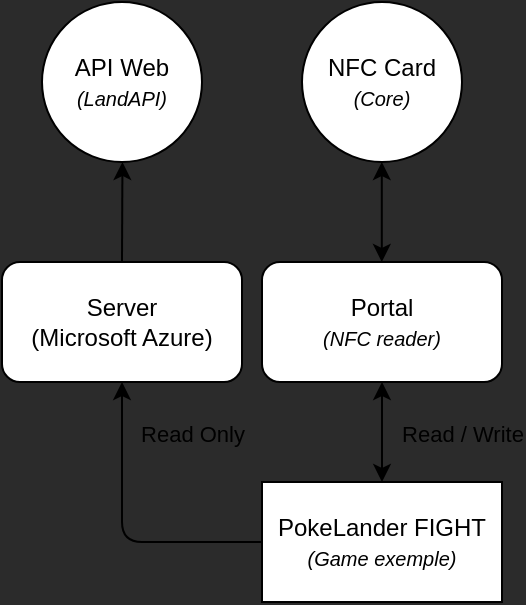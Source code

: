<mxfile version="22.1.16" type="device">
  <diagram name="Page-1" id="4cLpT11_sbqyCf1jBhfF">
    <mxGraphModel dx="691" dy="-1" grid="0" gridSize="10" guides="1" tooltips="1" connect="1" arrows="1" fold="1" page="0" pageScale="1" pageWidth="827" pageHeight="1169" background="#2b2b2b" math="0" shadow="0">
      <root>
        <mxCell id="0" />
        <mxCell id="1" parent="0" />
        <mxCell id="7u_rVeXJhvl1PEzHxt-7-2" value="NFC Card&lt;br&gt;&lt;i style=&quot;font-size: 10px;&quot;&gt;(Core)&lt;/i&gt;" style="ellipse;whiteSpace=wrap;html=1;aspect=fixed;rounded=1;labelBackgroundColor=none;" parent="1" vertex="1">
          <mxGeometry x="370" y="480" width="80" height="80" as="geometry" />
        </mxCell>
        <mxCell id="7u_rVeXJhvl1PEzHxt-7-5" value="API Web&lt;br&gt;&lt;font style=&quot;font-size: 10px;&quot;&gt;&lt;i&gt;(LandAPI)&lt;/i&gt;&lt;/font&gt;" style="ellipse;whiteSpace=wrap;html=1;aspect=fixed;rounded=1;labelBackgroundColor=none;" parent="1" vertex="1">
          <mxGeometry x="240" y="480" width="80" height="80" as="geometry" />
        </mxCell>
        <mxCell id="7u_rVeXJhvl1PEzHxt-7-8" value="PokeLander FIGHT&lt;br&gt;&lt;font style=&quot;font-size: 10px;&quot;&gt;&lt;i&gt;(Game exemple)&lt;/i&gt;&lt;/font&gt;" style="rounded=0;whiteSpace=wrap;html=1;labelBackgroundColor=none;" parent="1" vertex="1">
          <mxGeometry x="350" y="720" width="120" height="60" as="geometry" />
        </mxCell>
        <mxCell id="7u_rVeXJhvl1PEzHxt-7-9" value="Portal&lt;br&gt;&lt;font style=&quot;font-size: 10px;&quot;&gt;&lt;i&gt;(NFC reader)&lt;/i&gt;&lt;/font&gt;" style="rounded=1;whiteSpace=wrap;html=1;labelBackgroundColor=none;" parent="1" vertex="1">
          <mxGeometry x="350" y="610" width="120" height="60" as="geometry" />
        </mxCell>
        <mxCell id="7u_rVeXJhvl1PEzHxt-7-10" value="" style="endArrow=none;html=1;rounded=1;entryX=0;entryY=0.5;entryDx=0;entryDy=0;endFill=0;startArrow=classic;startFill=1;labelBackgroundColor=none;fontColor=default;" parent="1" source="Wxr4_pKCXOnWwSfz34cp-1" target="7u_rVeXJhvl1PEzHxt-7-8" edge="1">
          <mxGeometry width="50" height="50" relative="1" as="geometry">
            <mxPoint x="250" y="640" as="sourcePoint" />
            <mxPoint x="300" y="590" as="targetPoint" />
            <Array as="points">
              <mxPoint x="280" y="750" />
            </Array>
          </mxGeometry>
        </mxCell>
        <mxCell id="7u_rVeXJhvl1PEzHxt-7-11" value="" style="endArrow=classic;startArrow=classic;html=1;rounded=1;labelBackgroundColor=none;fontColor=default;" parent="1" edge="1">
          <mxGeometry width="50" height="50" relative="1" as="geometry">
            <mxPoint x="409.9" y="610" as="sourcePoint" />
            <mxPoint x="409.9" y="560" as="targetPoint" />
          </mxGeometry>
        </mxCell>
        <mxCell id="7u_rVeXJhvl1PEzHxt-7-17" value="Read Only" style="edgeLabel;html=1;align=center;verticalAlign=middle;resizable=0;points=[];rounded=1;labelBackgroundColor=none;" parent="7u_rVeXJhvl1PEzHxt-7-11" vertex="1" connectable="0">
          <mxGeometry x="0.024" relative="1" as="geometry">
            <mxPoint x="-95" y="111" as="offset" />
          </mxGeometry>
        </mxCell>
        <mxCell id="7u_rVeXJhvl1PEzHxt-7-12" value="" style="endArrow=classic;startArrow=classic;html=1;rounded=1;labelBackgroundColor=none;fontColor=default;" parent="1" source="7u_rVeXJhvl1PEzHxt-7-8" target="7u_rVeXJhvl1PEzHxt-7-9" edge="1">
          <mxGeometry width="50" height="50" relative="1" as="geometry">
            <mxPoint x="560" y="740" as="sourcePoint" />
            <mxPoint x="610" y="690" as="targetPoint" />
          </mxGeometry>
        </mxCell>
        <mxCell id="7u_rVeXJhvl1PEzHxt-7-16" value="Read / Write" style="edgeLabel;html=1;align=center;verticalAlign=middle;resizable=0;points=[];rounded=1;labelBackgroundColor=none;" parent="7u_rVeXJhvl1PEzHxt-7-12" vertex="1" connectable="0">
          <mxGeometry x="0.024" relative="1" as="geometry">
            <mxPoint x="40" y="1" as="offset" />
          </mxGeometry>
        </mxCell>
        <mxCell id="Wxr4_pKCXOnWwSfz34cp-1" value="Server&lt;br&gt;(Microsoft Azure)" style="rounded=1;whiteSpace=wrap;html=1;labelBackgroundColor=none;" vertex="1" parent="1">
          <mxGeometry x="220" y="610" width="120" height="60" as="geometry" />
        </mxCell>
        <mxCell id="Wxr4_pKCXOnWwSfz34cp-2" value="" style="endArrow=none;html=1;rounded=1;endFill=0;startArrow=classic;startFill=1;labelBackgroundColor=none;fontColor=default;" edge="1" parent="1" source="7u_rVeXJhvl1PEzHxt-7-5" target="Wxr4_pKCXOnWwSfz34cp-1">
          <mxGeometry width="50" height="50" relative="1" as="geometry">
            <mxPoint x="290" y="680" as="sourcePoint" />
            <mxPoint x="360" y="760" as="targetPoint" />
            <Array as="points" />
          </mxGeometry>
        </mxCell>
      </root>
    </mxGraphModel>
  </diagram>
</mxfile>
